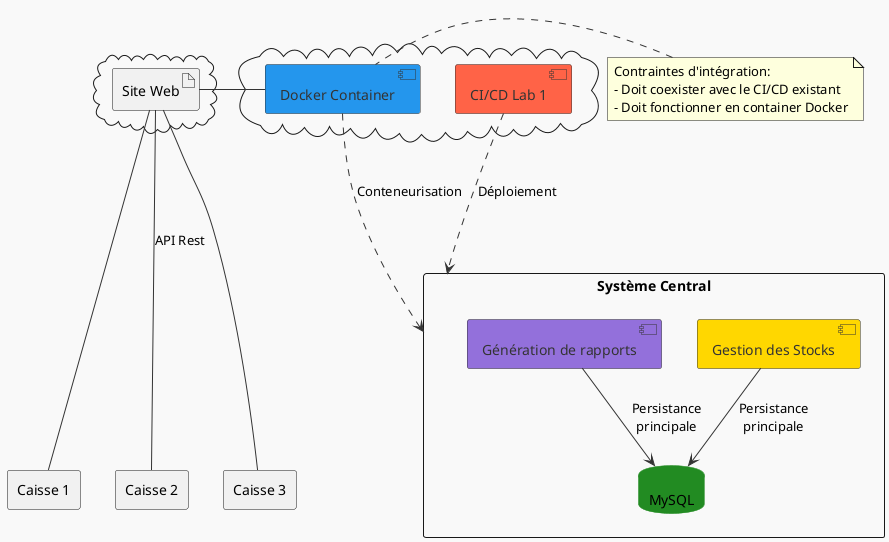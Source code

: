@startuml ContexteTechnique

skinparam {
    BackgroundColor #F9F9F9
    ArrowColor #333333
    ComponentBorderColor #333333
    ComponentFontColor #333333
    DatabaseBorderColor #228B22
    QueueBorderColor #FF8C00
    InterfaceBorderColor #1E90FF
}

rectangle "Système Central" as sc {
    component "Gestion des Stocks" as stocks #FFD700
    component "Génération de rapports" as rapports #9370DB
    database "MySQL" as db #228B22
}

cloud {
    component "CI/CD Lab 1" as cicd #FF6347
    component "Docker Container" as docker #2496ED
}

rectangle "Caisse 1" as c1
rectangle "Caisse 2" as c2
rectangle "Caisse 3" as c3

stocks --> db : "Persistance\nprincipale"
rapports --> db : "Persistance\nprincipale"

cicd ...> sc : "Déploiement"
docker ...> sc : "Conteneurisation"


cloud {
    artifact "Site Web" as sw
}

sw - docker

sw ---- c1
sw ---- c2 : "API Rest"
sw ---- c3

note left of docker
    Contraintes d'intégration:
    - Doit coexister avec le CI/CD existant
    - Doit fonctionner en container Docker
end note

@enduml